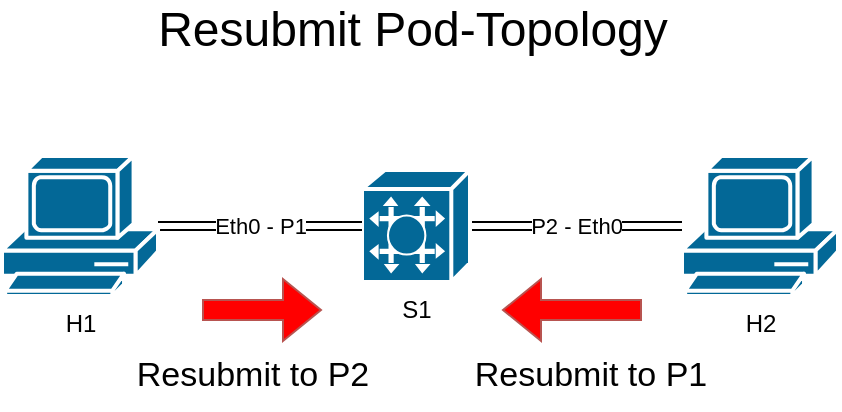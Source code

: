 <mxfile version="17.4.6" type="device"><diagram id="rnybURmsR6k8rIbQReOa" name="Page-1"><mxGraphModel dx="1422" dy="709" grid="1" gridSize="10" guides="1" tooltips="1" connect="1" arrows="1" fold="1" page="1" pageScale="1" pageWidth="850" pageHeight="1100" math="0" shadow="0"><root><mxCell id="0"/><mxCell id="1" parent="0"/><mxCell id="x8hDFJ3DgTK03ecUGShV-11" value="P2 - Eth0" style="edgeStyle=orthogonalEdgeStyle;shape=link;rounded=0;orthogonalLoop=1;jettySize=auto;html=1;" parent="1" source="x8hDFJ3DgTK03ecUGShV-1" target="x8hDFJ3DgTK03ecUGShV-5" edge="1"><mxGeometry relative="1" as="geometry"/></mxCell><mxCell id="x8hDFJ3DgTK03ecUGShV-1" value="&lt;div&gt;S1&lt;/div&gt;" style="shape=mxgraph.cisco.switches.programmable_switch;sketch=0;html=1;pointerEvents=1;dashed=0;fillColor=#036897;strokeColor=#ffffff;strokeWidth=2;verticalLabelPosition=bottom;verticalAlign=top;align=center;outlineConnect=0;" parent="1" vertex="1"><mxGeometry x="390" y="420" width="54" height="56" as="geometry"/></mxCell><mxCell id="x8hDFJ3DgTK03ecUGShV-8" value="Eth0 - P1" style="edgeStyle=orthogonalEdgeStyle;shape=link;rounded=0;orthogonalLoop=1;jettySize=auto;html=1;" parent="1" source="x8hDFJ3DgTK03ecUGShV-3" target="x8hDFJ3DgTK03ecUGShV-1" edge="1"><mxGeometry relative="1" as="geometry"/></mxCell><mxCell id="x8hDFJ3DgTK03ecUGShV-3" value="H1" style="shape=mxgraph.cisco.computers_and_peripherals.pc;sketch=0;html=1;pointerEvents=1;dashed=0;fillColor=#036897;strokeColor=#ffffff;strokeWidth=2;verticalLabelPosition=bottom;verticalAlign=top;align=center;outlineConnect=0;" parent="1" vertex="1"><mxGeometry x="210" y="413" width="78" height="70" as="geometry"/></mxCell><mxCell id="x8hDFJ3DgTK03ecUGShV-5" value="H2" style="shape=mxgraph.cisco.computers_and_peripherals.pc;sketch=0;html=1;pointerEvents=1;dashed=0;fillColor=#036897;strokeColor=#ffffff;strokeWidth=2;verticalLabelPosition=bottom;verticalAlign=top;align=center;outlineConnect=0;" parent="1" vertex="1"><mxGeometry x="550" y="413" width="78" height="70" as="geometry"/></mxCell><mxCell id="x8hDFJ3DgTK03ecUGShV-13" value="&lt;font style=&quot;font-size: 24px&quot;&gt;Resubmit Pod-Topology&lt;/font&gt;" style="text;html=1;align=center;verticalAlign=middle;resizable=0;points=[];autosize=1;strokeColor=none;fillColor=none;" parent="1" vertex="1"><mxGeometry x="280" y="340" width="270" height="20" as="geometry"/></mxCell><mxCell id="x8hDFJ3DgTK03ecUGShV-15" value="" style="shape=flexArrow;endArrow=classic;html=1;rounded=0;fontSize=24;fillColor=#FF0000;strokeColor=#b85450;" parent="1" edge="1"><mxGeometry width="50" height="50" relative="1" as="geometry"><mxPoint x="310" y="490" as="sourcePoint"/><mxPoint x="370" y="490" as="targetPoint"/></mxGeometry></mxCell><mxCell id="x8hDFJ3DgTK03ecUGShV-16" value="&lt;font style=&quot;font-size: 17px&quot;&gt;Resubmit to P2&lt;br&gt;&lt;/font&gt;" style="text;html=1;align=center;verticalAlign=middle;resizable=0;points=[];autosize=1;strokeColor=none;fillColor=none;fontSize=24;" parent="1" vertex="1"><mxGeometry x="270" y="500" width="130" height="40" as="geometry"/></mxCell><mxCell id="dvcTYqgFF3TqFXo8XSa8-1" value="" style="shape=flexArrow;endArrow=classic;html=1;rounded=0;fontSize=24;fillColor=#FF0000;strokeColor=#b85450;" parent="1" edge="1"><mxGeometry width="50" height="50" relative="1" as="geometry"><mxPoint x="530" y="490" as="sourcePoint"/><mxPoint x="460" y="490" as="targetPoint"/></mxGeometry></mxCell><mxCell id="dvcTYqgFF3TqFXo8XSa8-2" value="&lt;font style=&quot;font-size: 17px&quot;&gt;Resubmit to P1&lt;br&gt;&lt;/font&gt;" style="text;html=1;align=center;verticalAlign=middle;resizable=0;points=[];autosize=1;strokeColor=none;fillColor=none;fontSize=24;" parent="1" vertex="1"><mxGeometry x="439" y="500" width="130" height="40" as="geometry"/></mxCell></root></mxGraphModel></diagram></mxfile>